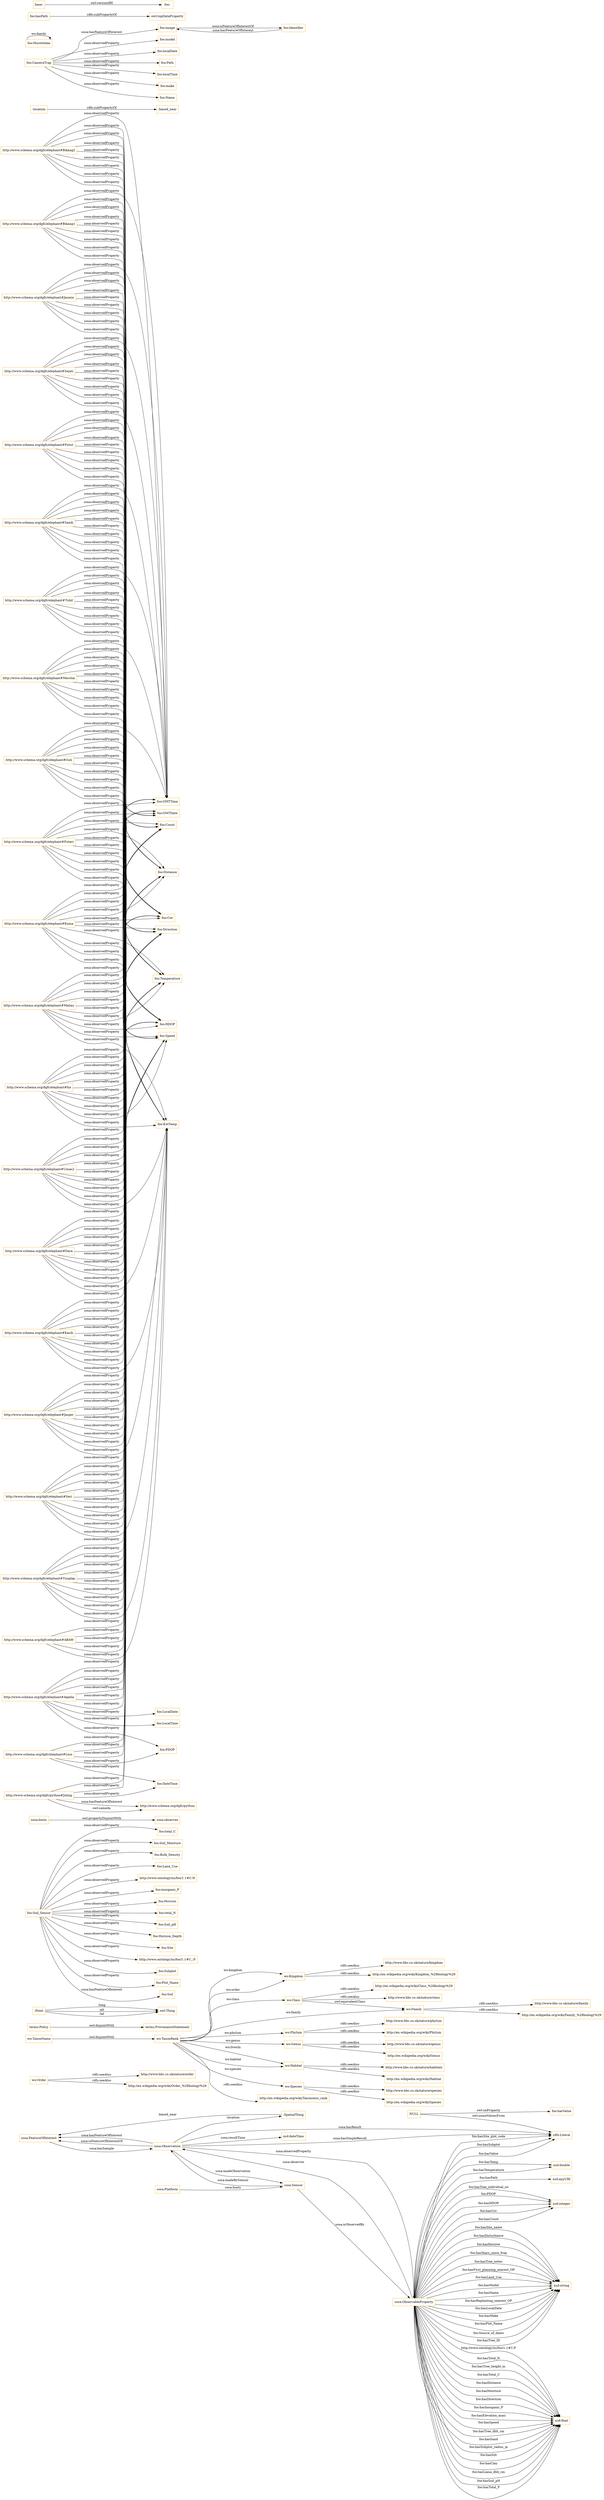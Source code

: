 digraph ar2dtool_diagram { 
rankdir=LR;
size="1501"
node [shape = rectangle, color="orange"]; "sosa:FeatureOfInterest" "wo:Order" "wo:Kingdom" "wo:Family" "wo:Phylum" "wo:Genus" "wo:Habitat" "wo:Class" "wo:TaxonName" "terms:Policy" "sosa:Platform" ":SpatialThing" "sosa:Observation" "terms:ProvenanceStatement" "sosa:ObservableProperty" "sosa:Sensor" "wo:Species" "wo:TaxonRank" ":Point" ; /*classes style*/
	"wo:Species" -> "http://www.bbc.co.uk/nature/species" [ label = "rdfs:seeAlso" ];
	"wo:Species" -> "http://en.wikipedia.org/wiki/Species" [ label = "rdfs:seeAlso" ];
	"foo:Soil_Sensor" -> "foo:total_C" [ label = "sosa:observedProperty" ];
	"foo:Soil_Sensor" -> "foo:Soil_Moisture" [ label = "sosa:observedProperty" ];
	"foo:Soil_Sensor" -> "foo:Bulk_Density" [ label = "sosa:observedProperty" ];
	"foo:Soil_Sensor" -> "foo:Land_Use" [ label = "sosa:observedProperty" ];
	"foo:Soil_Sensor" -> "http://www.ontology/ns/foo/1.1#C:N" [ label = "sosa:observedProperty" ];
	"foo:Soil_Sensor" -> "foo:inorganic_P" [ label = "sosa:observedProperty" ];
	"foo:Soil_Sensor" -> "foo:Horizon" [ label = "sosa:observedProperty" ];
	"foo:Soil_Sensor" -> "foo:total_N" [ label = "sosa:observedProperty" ];
	"foo:Soil_Sensor" -> "foo:Soil_pH" [ label = "sosa:observedProperty" ];
	"foo:Soil_Sensor" -> "foo:Horizon_Depth" [ label = "sosa:observedProperty" ];
	"foo:Soil_Sensor" -> "foo:Site" [ label = "sosa:observedProperty" ];
	"foo:Soil_Sensor" -> "http://www.ontology/ns/foo/1.1#C_:P" [ label = "sosa:observedProperty" ];
	"foo:Soil_Sensor" -> "foo:Subplot" [ label = "sosa:observedProperty" ];
	"foo:Soil_Sensor" -> "foo:Plot_Name" [ label = "sosa:observedProperty" ];
	"foo:Soil_Sensor" -> "foo:Soil" [ label = "sosa:hasFeatureOfInterest" ];
	"sosa:hosts" -> "sosa:observes" [ label = "owl:propertyDisjointWith" ];
	"wo:Kingdom" -> "http://www.bbc.co.uk/nature/kingdom" [ label = "rdfs:seeAlso" ];
	"wo:Kingdom" -> "http://en.wikipedia.org/wiki/Kingdom_%28biology%29" [ label = "rdfs:seeAlso" ];
	"http://www.schema.org/dgfc/elephant#Ita" -> "foo:Distance" [ label = "sosa:observedProperty" ];
	"http://www.schema.org/dgfc/elephant#Ita" -> "foo:GMTDate" [ label = "sosa:observedProperty" ];
	"http://www.schema.org/dgfc/elephant#Ita" -> "foo:HDOP" [ label = "sosa:observedProperty" ];
	"http://www.schema.org/dgfc/elephant#Ita" -> "foo:Cov" [ label = "sosa:observedProperty" ];
	"http://www.schema.org/dgfc/elephant#Ita" -> "foo:ExtTemp" [ label = "sosa:observedProperty" ];
	"http://www.schema.org/dgfc/elephant#Ita" -> "foo:Direction" [ label = "sosa:observedProperty" ];
	"http://www.schema.org/dgfc/elephant#Ita" -> "foo:Count" [ label = "sosa:observedProperty" ];
	"http://www.schema.org/dgfc/elephant#Ita" -> "foo:GMTTime" [ label = "sosa:observedProperty" ];
	"http://www.schema.org/dgfc/elephant#Ita" -> "foo:Speed" [ label = "sosa:observedProperty" ];
	"http://www.schema.org/dgfc/elephant#Ita" -> "foo:Temperature" [ label = "sosa:observedProperty" ];
	"http://www.schema.org/dgfc/elephant#Bikang2" -> "foo:Speed" [ label = "sosa:observedProperty" ];
	"http://www.schema.org/dgfc/elephant#Bikang2" -> "foo:Cov" [ label = "sosa:observedProperty" ];
	"http://www.schema.org/dgfc/elephant#Bikang2" -> "foo:Count" [ label = "sosa:observedProperty" ];
	"http://www.schema.org/dgfc/elephant#Bikang2" -> "foo:HDOP" [ label = "sosa:observedProperty" ];
	"http://www.schema.org/dgfc/elephant#Bikang2" -> "foo:Direction" [ label = "sosa:observedProperty" ];
	"http://www.schema.org/dgfc/elephant#Bikang2" -> "foo:Temperature" [ label = "sosa:observedProperty" ];
	"http://www.schema.org/dgfc/elephant#Bikang2" -> "foo:GMTTime" [ label = "sosa:observedProperty" ];
	"http://www.schema.org/dgfc/elephant#Bikang2" -> "foo:GMTDate" [ label = "sosa:observedProperty" ];
	"http://www.schema.org/dgfc/elephant#Bikang2" -> "foo:Distance" [ label = "sosa:observedProperty" ];
	"wo:Family" -> "http://www.bbc.co.uk/nature/family" [ label = "rdfs:seeAlso" ];
	"wo:Family" -> "http://en.wikipedia.org/wiki/Family_%28biology%29" [ label = "rdfs:seeAlso" ];
	"http://www.schema.org/dgfc/elephant#Aqeela" -> "foo:Direction" [ label = "sosa:observedProperty" ];
	"http://www.schema.org/dgfc/elephant#Aqeela" -> "foo:LocalDate" [ label = "sosa:observedProperty" ];
	"http://www.schema.org/dgfc/elephant#Aqeela" -> "foo:PDOP" [ label = "sosa:observedProperty" ];
	"http://www.schema.org/dgfc/elephant#Aqeela" -> "foo:Temperature" [ label = "sosa:observedProperty" ];
	"http://www.schema.org/dgfc/elephant#Aqeela" -> "foo:HDOP" [ label = "sosa:observedProperty" ];
	"http://www.schema.org/dgfc/elephant#Aqeela" -> "foo:Cov" [ label = "sosa:observedProperty" ];
	"http://www.schema.org/dgfc/elephant#Aqeela" -> "foo:Distance" [ label = "sosa:observedProperty" ];
	"http://www.schema.org/dgfc/elephant#Aqeela" -> "foo:LocalTime" [ label = "sosa:observedProperty" ];
	"http://www.schema.org/dgfc/elephant#Aqeela" -> "foo:Speed" [ label = "sosa:observedProperty" ];
	"http://www.schema.org/dgfc/elephant#ABAW" -> "foo:Temperature" [ label = "sosa:observedProperty" ];
	"http://www.schema.org/dgfc/elephant#ABAW" -> "foo:Speed" [ label = "sosa:observedProperty" ];
	"http://www.schema.org/dgfc/elephant#ABAW" -> "foo:HDOP" [ label = "sosa:observedProperty" ];
	"http://www.schema.org/dgfc/elephant#ABAW" -> "foo:ExtTemp" [ label = "sosa:observedProperty" ];
	"http://www.schema.org/dgfc/elephant#ABAW" -> "foo:Cov" [ label = "sosa:observedProperty" ];
	"http://www.schema.org/dgfc/elephant#Merotai" -> "foo:Direction" [ label = "sosa:observedProperty" ];
	"http://www.schema.org/dgfc/elephant#Merotai" -> "foo:Temperature" [ label = "sosa:observedProperty" ];
	"http://www.schema.org/dgfc/elephant#Merotai" -> "foo:Distance" [ label = "sosa:observedProperty" ];
	"http://www.schema.org/dgfc/elephant#Merotai" -> "foo:GMTDate" [ label = "sosa:observedProperty" ];
	"http://www.schema.org/dgfc/elephant#Merotai" -> "foo:Cov" [ label = "sosa:observedProperty" ];
	"http://www.schema.org/dgfc/elephant#Merotai" -> "foo:GMTTime" [ label = "sosa:observedProperty" ];
	"http://www.schema.org/dgfc/elephant#Merotai" -> "foo:HDOP" [ label = "sosa:observedProperty" ];
	"http://www.schema.org/dgfc/elephant#Merotai" -> "foo:Speed" [ label = "sosa:observedProperty" ];
	"http://www.schema.org/dgfc/elephant#Merotai" -> "foo:Count" [ label = "sosa:observedProperty" ];
	"http://www.schema.org/dgfc/elephant#Merotai" -> "foo:ExtTemp" [ label = "sosa:observedProperty" ];
	"terms:Policy" -> "terms:ProvenanceStatement" [ label = "owl:disjointWith" ];
	"http://www.schema.org/dgfc/elephant#Sejati" -> "foo:Speed" [ label = "sosa:observedProperty" ];
	"http://www.schema.org/dgfc/elephant#Sejati" -> "foo:Cov" [ label = "sosa:observedProperty" ];
	"http://www.schema.org/dgfc/elephant#Sejati" -> "foo:Direction" [ label = "sosa:observedProperty" ];
	"http://www.schema.org/dgfc/elephant#Sejati" -> "foo:Temperature" [ label = "sosa:observedProperty" ];
	"http://www.schema.org/dgfc/elephant#Sejati" -> "foo:Count" [ label = "sosa:observedProperty" ];
	"http://www.schema.org/dgfc/elephant#Sejati" -> "foo:GMTTime" [ label = "sosa:observedProperty" ];
	"http://www.schema.org/dgfc/elephant#Sejati" -> "foo:HDOP" [ label = "sosa:observedProperty" ];
	"http://www.schema.org/dgfc/elephant#Sejati" -> "foo:Distance" [ label = "sosa:observedProperty" ];
	"http://www.schema.org/dgfc/elephant#Sejati" -> "foo:GMTDate" [ label = "sosa:observedProperty" ];
	"http://www.schema.org/dgfc/elephant#Jasmin" -> "foo:Direction" [ label = "sosa:observedProperty" ];
	"http://www.schema.org/dgfc/elephant#Jasmin" -> "foo:Speed" [ label = "sosa:observedProperty" ];
	"http://www.schema.org/dgfc/elephant#Jasmin" -> "foo:GMTTime" [ label = "sosa:observedProperty" ];
	"http://www.schema.org/dgfc/elephant#Jasmin" -> "foo:Temperature" [ label = "sosa:observedProperty" ];
	"http://www.schema.org/dgfc/elephant#Jasmin" -> "foo:Distance" [ label = "sosa:observedProperty" ];
	"http://www.schema.org/dgfc/elephant#Jasmin" -> "foo:GMTDate" [ label = "sosa:observedProperty" ];
	"http://www.schema.org/dgfc/elephant#Jasmin" -> "foo:HDOP" [ label = "sosa:observedProperty" ];
	"http://www.schema.org/dgfc/elephant#Jasmin" -> "foo:Count" [ label = "sosa:observedProperty" ];
	"http://www.schema.org/dgfc/elephant#Jasmin" -> "foo:Cov" [ label = "sosa:observedProperty" ];
	"http://www.schema.org/dgfc/elephant#Jasper" -> "foo:Distance" [ label = "sosa:observedProperty" ];
	"http://www.schema.org/dgfc/elephant#Jasper" -> "foo:Temperature" [ label = "sosa:observedProperty" ];
	"http://www.schema.org/dgfc/elephant#Jasper" -> "foo:Cov" [ label = "sosa:observedProperty" ];
	"http://www.schema.org/dgfc/elephant#Jasper" -> "foo:ExtTemp" [ label = "sosa:observedProperty" ];
	"http://www.schema.org/dgfc/elephant#Jasper" -> "foo:GMTDate" [ label = "sosa:observedProperty" ];
	"http://www.schema.org/dgfc/elephant#Jasper" -> "foo:GMTTime" [ label = "sosa:observedProperty" ];
	"http://www.schema.org/dgfc/elephant#Jasper" -> "foo:Speed" [ label = "sosa:observedProperty" ];
	"http://www.schema.org/dgfc/elephant#Jasper" -> "foo:HDOP" [ label = "sosa:observedProperty" ];
	"http://www.schema.org/dgfc/elephant#Jasper" -> "foo:Direction" [ label = "sosa:observedProperty" ];
	"http://www.schema.org/dgfc/elephant#Jasper" -> "foo:Count" [ label = "sosa:observedProperty" ];
	"http://www.schema.org/dgfc/elephant#Liun" -> "foo:Temperature" [ label = "sosa:observedProperty" ];
	"http://www.schema.org/dgfc/elephant#Liun" -> "foo:Speed" [ label = "sosa:observedProperty" ];
	"http://www.schema.org/dgfc/elephant#Liun" -> "foo:PDOP" [ label = "sosa:observedProperty" ];
	"http://www.schema.org/dgfc/elephant#Liun" -> "foo:Direction" [ label = "sosa:observedProperty" ];
	"http://www.schema.org/dgfc/elephant#Liun" -> "foo:DateTime" [ label = "sosa:observedProperty" ];
	":location" -> ":based_near" [ label = "rdfs:subPropertyOf" ];
	"http://www.schema.org/dgfc/elephant#Tulid" -> "foo:Temperature" [ label = "sosa:observedProperty" ];
	"http://www.schema.org/dgfc/elephant#Tulid" -> "foo:Distance" [ label = "sosa:observedProperty" ];
	"http://www.schema.org/dgfc/elephant#Tulid" -> "foo:Speed" [ label = "sosa:observedProperty" ];
	"http://www.schema.org/dgfc/elephant#Tulid" -> "foo:Cov" [ label = "sosa:observedProperty" ];
	"http://www.schema.org/dgfc/elephant#Tulid" -> "foo:Direction" [ label = "sosa:observedProperty" ];
	"http://www.schema.org/dgfc/elephant#Tulid" -> "foo:GMTTime" [ label = "sosa:observedProperty" ];
	"http://www.schema.org/dgfc/elephant#Tulid" -> "foo:GMTDate" [ label = "sosa:observedProperty" ];
	"http://www.schema.org/dgfc/elephant#Tulid" -> "foo:ExtTemp" [ label = "sosa:observedProperty" ];
	"http://www.schema.org/dgfc/elephant#Tulid" -> "foo:Count" [ label = "sosa:observedProperty" ];
	"http://www.schema.org/dgfc/elephant#Bikang1" -> "foo:GMTDate" [ label = "sosa:observedProperty" ];
	"http://www.schema.org/dgfc/elephant#Bikang1" -> "foo:Temperature" [ label = "sosa:observedProperty" ];
	"http://www.schema.org/dgfc/elephant#Bikang1" -> "foo:Count" [ label = "sosa:observedProperty" ];
	"http://www.schema.org/dgfc/elephant#Bikang1" -> "foo:HDOP" [ label = "sosa:observedProperty" ];
	"http://www.schema.org/dgfc/elephant#Bikang1" -> "foo:GMTTime" [ label = "sosa:observedProperty" ];
	"http://www.schema.org/dgfc/elephant#Bikang1" -> "foo:Direction" [ label = "sosa:observedProperty" ];
	"http://www.schema.org/dgfc/elephant#Bikang1" -> "foo:Distance" [ label = "sosa:observedProperty" ];
	"http://www.schema.org/dgfc/elephant#Bikang1" -> "foo:Speed" [ label = "sosa:observedProperty" ];
	"http://www.schema.org/dgfc/elephant#Bikang1" -> "foo:Cov" [ label = "sosa:observedProperty" ];
	"foo:image" -> "foo:Identifier" [ label = "sosa:isFeatureOfInterestOf" ];
	"http://www.schema.org/dgfc/elephant#Guli" -> "foo:Distance" [ label = "sosa:observedProperty" ];
	"http://www.schema.org/dgfc/elephant#Guli" -> "foo:Direction" [ label = "sosa:observedProperty" ];
	"http://www.schema.org/dgfc/elephant#Guli" -> "foo:Speed" [ label = "sosa:observedProperty" ];
	"http://www.schema.org/dgfc/elephant#Guli" -> "foo:HDOP" [ label = "sosa:observedProperty" ];
	"http://www.schema.org/dgfc/elephant#Guli" -> "foo:Cov" [ label = "sosa:observedProperty" ];
	"http://www.schema.org/dgfc/elephant#Guli" -> "foo:Temperature" [ label = "sosa:observedProperty" ];
	"http://www.schema.org/dgfc/elephant#Guli" -> "foo:GMTTime" [ label = "sosa:observedProperty" ];
	"http://www.schema.org/dgfc/elephant#Guli" -> "foo:Count" [ label = "sosa:observedProperty" ];
	"http://www.schema.org/dgfc/elephant#Guli" -> "foo:GMTDate" [ label = "sosa:observedProperty" ];
	"http://www.schema.org/dgfc/elephant#Guli" -> "foo:ExtTemp" [ label = "sosa:observedProperty" ];
	"http://www.schema.org/dgfc/elephant#Kasih" -> "foo:Direction" [ label = "sosa:observedProperty" ];
	"http://www.schema.org/dgfc/elephant#Kasih" -> "foo:GMTTime" [ label = "sosa:observedProperty" ];
	"http://www.schema.org/dgfc/elephant#Kasih" -> "foo:HDOP" [ label = "sosa:observedProperty" ];
	"http://www.schema.org/dgfc/elephant#Kasih" -> "foo:Speed" [ label = "sosa:observedProperty" ];
	"http://www.schema.org/dgfc/elephant#Kasih" -> "foo:Distance" [ label = "sosa:observedProperty" ];
	"http://www.schema.org/dgfc/elephant#Kasih" -> "foo:Count" [ label = "sosa:observedProperty" ];
	"http://www.schema.org/dgfc/elephant#Kasih" -> "foo:GMTDate" [ label = "sosa:observedProperty" ];
	"http://www.schema.org/dgfc/elephant#Kasih" -> "foo:Temperature" [ label = "sosa:observedProperty" ];
	"http://www.schema.org/dgfc/elephant#Kasih" -> "foo:ExtTemp" [ label = "sosa:observedProperty" ];
	"http://www.schema.org/dgfc/elephant#Kasih" -> "foo:Cov" [ label = "sosa:observedProperty" ];
	"wo:Order" -> "http://www.bbc.co.uk/nature/order" [ label = "rdfs:seeAlso" ];
	"wo:Order" -> "http://en.wikipedia.org/wiki/Order_%28biology%29" [ label = "rdfs:seeAlso" ];
	"wo:TaxonName" -> "wo:TaxonRank" [ label = "owl:disjointWith" ];
	"foo:Mustelidae" -> "foo:Mustelidae" [ label = "wo:family" ];
	"wo:Habitat" -> "http://www.bbc.co.uk/nature/habitats" [ label = "rdfs:seeAlso" ];
	"wo:Habitat" -> "http://en.wikipedia.org/wiki/Habitat" [ label = "rdfs:seeAlso" ];
	"wo:TaxonRank" -> "http://en.wikipedia.org/wiki/Taxonomic_rank" [ label = "rdfs:seeAlso" ];
	"NULL" -> "rdfs:Literal" [ label = "owl:someValuesFrom" ];
	"NULL" -> "foo:hasValue" [ label = "owl:onProperty" ];
	"http://www.schema.org/dgfc/elephant#Sandi" -> "foo:GMTDate" [ label = "sosa:observedProperty" ];
	"http://www.schema.org/dgfc/elephant#Sandi" -> "foo:ExtTemp" [ label = "sosa:observedProperty" ];
	"http://www.schema.org/dgfc/elephant#Sandi" -> "foo:HDOP" [ label = "sosa:observedProperty" ];
	"http://www.schema.org/dgfc/elephant#Sandi" -> "foo:Temperature" [ label = "sosa:observedProperty" ];
	"http://www.schema.org/dgfc/elephant#Sandi" -> "foo:GMTTime" [ label = "sosa:observedProperty" ];
	"http://www.schema.org/dgfc/elephant#Sandi" -> "foo:Cov" [ label = "sosa:observedProperty" ];
	"http://www.schema.org/dgfc/elephant#Sandi" -> "foo:Count" [ label = "sosa:observedProperty" ];
	"http://www.schema.org/dgfc/elephant#Sandi" -> "foo:Distance" [ label = "sosa:observedProperty" ];
	"http://www.schema.org/dgfc/elephant#Sandi" -> "foo:Speed" [ label = "sosa:observedProperty" ];
	"http://www.schema.org/dgfc/elephant#Sandi" -> "foo:Direction" [ label = "sosa:observedProperty" ];
	"foo:Identifier" -> "foo:image" [ label = "sosa:hasFeatureOfInterest" ];
	"http://www.schema.org/dgfc/python#Juling" -> "foo:Speed" [ label = "sosa:observedProperty" ];
	"http://www.schema.org/dgfc/python#Juling" -> "foo:HDOP" [ label = "sosa:observedProperty" ];
	"http://www.schema.org/dgfc/python#Juling" -> "foo:DateTime" [ label = "sosa:observedProperty" ];
	"http://www.schema.org/dgfc/python#Juling" -> "http://www.schema.org/dgfc/python" [ label = "sosa:hasFeatureOfInterest" ];
	"http://www.schema.org/dgfc/python#Juling" -> "http://www.schema.org/dgfc/python" [ label = "owl:sameAs" ];
	"foo:CameraTrap" -> "foo:model" [ label = "sosa:observedProperty" ];
	"foo:CameraTrap" -> "foo:localDate" [ label = "sosa:observedProperty" ];
	"foo:CameraTrap" -> "foo:Path" [ label = "sosa:observedProperty" ];
	"foo:CameraTrap" -> "foo:localTime" [ label = "sosa:observedProperty" ];
	"foo:CameraTrap" -> "foo:make" [ label = "sosa:observedProperty" ];
	"foo:CameraTrap" -> "foo:Name" [ label = "sosa:observedProperty" ];
	"foo:CameraTrap" -> "foo:image" [ label = "sosa:hasFeatureOfInterest" ];
	"foo:hasPath" -> "owl:topDataProperty" [ label = "rdfs:subPropertyOf" ];
	"wo:Phylum" -> "http://www.bbc.co.uk/nature/phylum" [ label = "rdfs:seeAlso" ];
	"wo:Phylum" -> "http://en.wikipedia.org/wiki/Phylum" [ label = "rdfs:seeAlso" ];
	"http://www.schema.org/dgfc/elephant#Maliau" -> "foo:Count" [ label = "sosa:observedProperty" ];
	"http://www.schema.org/dgfc/elephant#Maliau" -> "foo:Distance" [ label = "sosa:observedProperty" ];
	"http://www.schema.org/dgfc/elephant#Maliau" -> "foo:GMTTime" [ label = "sosa:observedProperty" ];
	"http://www.schema.org/dgfc/elephant#Maliau" -> "foo:GMTDate" [ label = "sosa:observedProperty" ];
	"http://www.schema.org/dgfc/elephant#Maliau" -> "foo:Direction" [ label = "sosa:observedProperty" ];
	"http://www.schema.org/dgfc/elephant#Maliau" -> "foo:Temperature" [ label = "sosa:observedProperty" ];
	"http://www.schema.org/dgfc/elephant#Maliau" -> "foo:ExtTemp" [ label = "sosa:observedProperty" ];
	"http://www.schema.org/dgfc/elephant#Maliau" -> "foo:Speed" [ label = "sosa:observedProperty" ];
	"http://www.schema.org/dgfc/elephant#Maliau" -> "foo:Cov" [ label = "sosa:observedProperty" ];
	"http://www.schema.org/dgfc/elephant#Maliau" -> "foo:HDOP" [ label = "sosa:observedProperty" ];
	"http://www.schema.org/dgfc/elephant#Umas2" -> "foo:GMTTime" [ label = "sosa:observedProperty" ];
	"http://www.schema.org/dgfc/elephant#Umas2" -> "foo:ExtTemp" [ label = "sosa:observedProperty" ];
	"http://www.schema.org/dgfc/elephant#Umas2" -> "foo:Speed" [ label = "sosa:observedProperty" ];
	"http://www.schema.org/dgfc/elephant#Umas2" -> "foo:Direction" [ label = "sosa:observedProperty" ];
	"http://www.schema.org/dgfc/elephant#Umas2" -> "foo:GMTDate" [ label = "sosa:observedProperty" ];
	"http://www.schema.org/dgfc/elephant#Umas2" -> "foo:Cov" [ label = "sosa:observedProperty" ];
	"http://www.schema.org/dgfc/elephant#Umas2" -> "foo:Count" [ label = "sosa:observedProperty" ];
	"http://www.schema.org/dgfc/elephant#Umas2" -> "foo:Temperature" [ label = "sosa:observedProperty" ];
	"http://www.schema.org/dgfc/elephant#Umas2" -> "foo:Distance" [ label = "sosa:observedProperty" ];
	"http://www.schema.org/dgfc/elephant#Umas2" -> "foo:HDOP" [ label = "sosa:observedProperty" ];
	"wo:Class" -> "http://en.wikipedia.org/wiki/Class_%28biology%29" [ label = "rdfs:seeAlso" ];
	"wo:Class" -> "http://www.bbc.co.uk/nature/class" [ label = "rdfs:seeAlso" ];
	"wo:Class" -> "wo:Family" [ label = "owl:equivalentClass" ];
	"http://www.schema.org/dgfc/elephant#Putut" -> "foo:Speed" [ label = "sosa:observedProperty" ];
	"http://www.schema.org/dgfc/elephant#Putut" -> "foo:GMTDate" [ label = "sosa:observedProperty" ];
	"http://www.schema.org/dgfc/elephant#Putut" -> "foo:Count" [ label = "sosa:observedProperty" ];
	"http://www.schema.org/dgfc/elephant#Putut" -> "foo:GMTTime" [ label = "sosa:observedProperty" ];
	"http://www.schema.org/dgfc/elephant#Putut" -> "foo:Cov" [ label = "sosa:observedProperty" ];
	"http://www.schema.org/dgfc/elephant#Putut" -> "foo:Temperature" [ label = "sosa:observedProperty" ];
	"http://www.schema.org/dgfc/elephant#Putut" -> "foo:Distance" [ label = "sosa:observedProperty" ];
	"http://www.schema.org/dgfc/elephant#Putut" -> "foo:HDOP" [ label = "sosa:observedProperty" ];
	"http://www.schema.org/dgfc/elephant#Putut" -> "foo:Direction" [ label = "sosa:observedProperty" ];
	"http://www.schema.org/dgfc/elephant#Tunglap" -> "foo:GMTDate" [ label = "sosa:observedProperty" ];
	"http://www.schema.org/dgfc/elephant#Tunglap" -> "foo:Temperature" [ label = "sosa:observedProperty" ];
	"http://www.schema.org/dgfc/elephant#Tunglap" -> "foo:Count" [ label = "sosa:observedProperty" ];
	"http://www.schema.org/dgfc/elephant#Tunglap" -> "foo:ExtTemp" [ label = "sosa:observedProperty" ];
	"http://www.schema.org/dgfc/elephant#Tunglap" -> "foo:Cov" [ label = "sosa:observedProperty" ];
	"http://www.schema.org/dgfc/elephant#Tunglap" -> "foo:Speed" [ label = "sosa:observedProperty" ];
	"http://www.schema.org/dgfc/elephant#Tunglap" -> "foo:GMTTime" [ label = "sosa:observedProperty" ];
	"http://www.schema.org/dgfc/elephant#Tunglap" -> "foo:HDOP" [ label = "sosa:observedProperty" ];
	"http://www.schema.org/dgfc/elephant#Tunglap" -> "foo:Distance" [ label = "sosa:observedProperty" ];
	"http://www.schema.org/dgfc/elephant#Tunglap" -> "foo:Direction" [ label = "sosa:observedProperty" ];
	"http://www.schema.org/dgfc/elephant#Puteri" -> "foo:Speed" [ label = "sosa:observedProperty" ];
	"http://www.schema.org/dgfc/elephant#Puteri" -> "foo:Temperature" [ label = "sosa:observedProperty" ];
	"http://www.schema.org/dgfc/elephant#Puteri" -> "foo:GMTDate" [ label = "sosa:observedProperty" ];
	"http://www.schema.org/dgfc/elephant#Puteri" -> "foo:HDOP" [ label = "sosa:observedProperty" ];
	"http://www.schema.org/dgfc/elephant#Puteri" -> "foo:Cov" [ label = "sosa:observedProperty" ];
	"http://www.schema.org/dgfc/elephant#Puteri" -> "foo:Direction" [ label = "sosa:observedProperty" ];
	"http://www.schema.org/dgfc/elephant#Puteri" -> "foo:Distance" [ label = "sosa:observedProperty" ];
	"http://www.schema.org/dgfc/elephant#Puteri" -> "foo:GMTTime" [ label = "sosa:observedProperty" ];
	"http://www.schema.org/dgfc/elephant#Puteri" -> "foo:ExtTemp" [ label = "sosa:observedProperty" ];
	"http://www.schema.org/dgfc/elephant#Puteri" -> "foo:Count" [ label = "sosa:observedProperty" ];
	"http://www.schema.org/dgfc/elephant#Dara" -> "foo:Distance" [ label = "sosa:observedProperty" ];
	"http://www.schema.org/dgfc/elephant#Dara" -> "foo:Direction" [ label = "sosa:observedProperty" ];
	"http://www.schema.org/dgfc/elephant#Dara" -> "foo:Count" [ label = "sosa:observedProperty" ];
	"http://www.schema.org/dgfc/elephant#Dara" -> "foo:GMTDate" [ label = "sosa:observedProperty" ];
	"http://www.schema.org/dgfc/elephant#Dara" -> "foo:HDOP" [ label = "sosa:observedProperty" ];
	"http://www.schema.org/dgfc/elephant#Dara" -> "foo:ExtTemp" [ label = "sosa:observedProperty" ];
	"http://www.schema.org/dgfc/elephant#Dara" -> "foo:GMTTime" [ label = "sosa:observedProperty" ];
	"http://www.schema.org/dgfc/elephant#Dara" -> "foo:Temperature" [ label = "sosa:observedProperty" ];
	"http://www.schema.org/dgfc/elephant#Dara" -> "foo:Cov" [ label = "sosa:observedProperty" ];
	"http://www.schema.org/dgfc/elephant#Dara" -> "foo:Speed" [ label = "sosa:observedProperty" ];
	"base:" -> "foo:" [ label = "owl:versionIRI" ];
	"http://www.schema.org/dgfc/elephant#Kuma" -> "foo:GMTTime" [ label = "sosa:observedProperty" ];
	"http://www.schema.org/dgfc/elephant#Kuma" -> "foo:Cov" [ label = "sosa:observedProperty" ];
	"http://www.schema.org/dgfc/elephant#Kuma" -> "foo:Count" [ label = "sosa:observedProperty" ];
	"http://www.schema.org/dgfc/elephant#Kuma" -> "foo:Distance" [ label = "sosa:observedProperty" ];
	"http://www.schema.org/dgfc/elephant#Kuma" -> "foo:Direction" [ label = "sosa:observedProperty" ];
	"http://www.schema.org/dgfc/elephant#Kuma" -> "foo:Temperature" [ label = "sosa:observedProperty" ];
	"http://www.schema.org/dgfc/elephant#Kuma" -> "foo:GMTDate" [ label = "sosa:observedProperty" ];
	"http://www.schema.org/dgfc/elephant#Kuma" -> "foo:Speed" [ label = "sosa:observedProperty" ];
	"http://www.schema.org/dgfc/elephant#Kuma" -> "foo:HDOP" [ label = "sosa:observedProperty" ];
	"http://www.schema.org/dgfc/elephant#Kuma" -> "foo:ExtTemp" [ label = "sosa:observedProperty" ];
	"http://www.schema.org/dgfc/elephant#Seri" -> "foo:Speed" [ label = "sosa:observedProperty" ];
	"http://www.schema.org/dgfc/elephant#Seri" -> "foo:Cov" [ label = "sosa:observedProperty" ];
	"http://www.schema.org/dgfc/elephant#Seri" -> "foo:Count" [ label = "sosa:observedProperty" ];
	"http://www.schema.org/dgfc/elephant#Seri" -> "foo:Distance" [ label = "sosa:observedProperty" ];
	"http://www.schema.org/dgfc/elephant#Seri" -> "foo:HDOP" [ label = "sosa:observedProperty" ];
	"http://www.schema.org/dgfc/elephant#Seri" -> "foo:ExtTemp" [ label = "sosa:observedProperty" ];
	"http://www.schema.org/dgfc/elephant#Seri" -> "foo:GMTTime" [ label = "sosa:observedProperty" ];
	"http://www.schema.org/dgfc/elephant#Seri" -> "foo:Temperature" [ label = "sosa:observedProperty" ];
	"http://www.schema.org/dgfc/elephant#Seri" -> "foo:GMTDate" [ label = "sosa:observedProperty" ];
	"http://www.schema.org/dgfc/elephant#Seri" -> "foo:Direction" [ label = "sosa:observedProperty" ];
	"wo:Genus" -> "http://www.bbc.co.uk/nature/genus" [ label = "rdfs:seeAlso" ];
	"wo:Genus" -> "http://en.wikipedia.org/wiki/Genus" [ label = "rdfs:seeAlso" ];
	"sosa:ObservableProperty" -> "xsd:integer" [ label = "foo:PDOP" ];
	"sosa:ObservableProperty" -> "rdfs:Literal" [ label = "foo:hasSubplot" ];
	":Point" -> "owl:Thing" [ label = ":long" ];
	"sosa:ObservableProperty" -> "xsd:string" [ label = "foo:hasLand_Use" ];
	"sosa:ObservableProperty" -> "xsd:string" [ label = "foo:hasModel" ];
	"sosa:ObservableProperty" -> "rdfs:Literal" [ label = "foo:hasValue" ];
	"sosa:ObservableProperty" -> "xsd:float" [ label = "foo:hasSand" ];
	"sosa:ObservableProperty" -> "xsd:string" [ label = "foo:hasName" ];
	"sosa:Observation" -> "sosa:FeatureOfInterest" [ label = "sosa:hasFeatureOfInterest" ];
	"sosa:ObservableProperty" -> "xsd:float" [ label = "foo:hasSubplot_radius_m" ];
	"sosa:Observation" -> "rdfs:Literal" [ label = "sosa:hasSimpleResult" ];
	"sosa:ObservableProperty" -> "xsd:float" [ label = "foo:hasSilt" ];
	"wo:TaxonRank" -> "wo:Habitat" [ label = "wo:livesIn" ];
	"sosa:ObservableProperty" -> "rdfs:Literal" [ label = "foo:hasSite_plot_code" ];
	"sosa:ObservableProperty" -> "xsd:double" [ label = "foo:hasTemp" ];
	"sosa:Observation" -> "xsd:dateTime" [ label = "sosa:resultTime" ];
	"sosa:FeatureOfInterest" -> "sosa:Observation" [ label = "sosa:hasSample" ];
	":SpatialThing" -> "sosa:FeatureOfInterest" [ label = ":based_near" ];
	"sosa:ObservableProperty" -> "xsd:float" [ label = "foo:hasClay" ];
	"sosa:ObservableProperty" -> "xsd:float" [ label = "foo:hasLiana_dbh_cm" ];
	"sosa:ObservableProperty" -> "xsd:float" [ label = "foo:hasSoil_pH" ];
	"sosa:Observation" -> "sosa:Sensor" [ label = "sosa:madeObservation" ];
	"sosa:Platform" -> "sosa:Sensor" [ label = "sosa:hosts" ];
	"sosa:ObservableProperty" -> "xsd:string" [ label = "foo:hasReplanting_nearest_OP" ];
	"sosa:ObservableProperty" -> "xsd:string" [ label = "foo:hasLocalDate" ];
	"sosa:ObservableProperty" -> "xsd:string" [ label = "foo:hasMake" ];
	"sosa:ObservableProperty" -> "xsd:string" [ label = "foo:hasPlot_Name" ];
	"sosa:ObservableProperty" -> "xsd:float" [ label = "foo:hasTotal_P" ];
	"sosa:ObservableProperty" -> "xsd:float" [ label = "http://www.ontology/ns/foo/1.1#C:P" ];
	"wo:TaxonRank" -> "wo:Kingdom" [ label = "wo:kingdom" ];
	"sosa:ObservableProperty" -> "xsd:float" [ label = "foo:hasTotal_N" ];
	"sosa:ObservableProperty" -> "xsd:float" [ label = "foo:hasTree_height_m" ];
	"wo:TaxonRank" -> "wo:Species" [ label = "wo:species" ];
	"sosa:ObservableProperty" -> "xsd:float" [ label = "foo:hasTotal_C" ];
	"sosa:ObservableProperty" -> "xsd:integer" [ label = "foo:hasHDOP" ];
	"sosa:Observation" -> "rdfs:Literal" [ label = "sosa:hasResult" ];
	"sosa:ObservableProperty" -> "xsd:string" [ label = "foo:Source_of_dates" ];
	"sosa:ObservableProperty" -> "xsd:string" [ label = "foo:hasTree_ID" ];
	"sosa:Sensor" -> "sosa:ObservableProperty" [ label = "sosa:isObservedBy" ];
	"sosa:ObservableProperty" -> "xsd:float" [ label = "foo:hasDistance" ];
	"sosa:ObservableProperty" -> "xsd:float" [ label = "foo:hasMoisture" ];
	"sosa:Observation" -> "sosa:ObservableProperty" [ label = "sosa:observedProperty" ];
	"sosa:ObservableProperty" -> "xsd:string" [ label = "foo:hasSite_name" ];
	"wo:TaxonRank" -> "wo:Habitat" [ label = "wo:habitat" ];
	":Point" -> "owl:Thing" [ label = ":alt" ];
	"sosa:ObservableProperty" -> "sosa:Observation" [ label = "sosa:observes" ];
	"sosa:ObservableProperty" -> "xsd:string" [ label = "foo:hasDisturbance" ];
	"sosa:ObservableProperty" -> "xsd:string" [ label = "foo:hasHorizon" ];
	"wo:TaxonRank" -> "wo:Kingdom" [ label = "wo:order" ];
	"sosa:Sensor" -> "sosa:Observation" [ label = "sosa:madeBySensor" ];
	"wo:TaxonRank" -> "wo:Class" [ label = "wo:class" ];
	"sosa:ObservableProperty" -> "xsd:float" [ label = "foo:hasDirection" ];
	"sosa:ObservableProperty" -> "xsd:integer" [ label = "foo:hasCov" ];
	"sosa:ObservableProperty" -> "xsd:float" [ label = "foo:hasInorganic_P" ];
	"wo:TaxonRank" -> "wo:Family" [ label = "wo:family" ];
	"sosa:ObservableProperty" -> "xsd:float" [ label = "foo:hasElevation_masi" ];
	":Point" -> "owl:Thing" [ label = ":lat" ];
	"sosa:Observation" -> ":SpatialThing" [ label = ":location" ];
	"sosa:ObservableProperty" -> "xsd:double" [ label = "foo:hasTemperature" ];
	"sosa:ObservableProperty" -> "xsd:string" [ label = "foo:hasYears_since_frag" ];
	"wo:TaxonRank" -> "wo:Genus" [ label = "wo:genus" ];
	"sosa:ObservableProperty" -> "xsd:float" [ label = "foo:hasSpeed" ];
	"sosa:ObservableProperty" -> "xsd:string" [ label = "foo:hasTree_notes" ];
	"sosa:ObservableProperty" -> "xsd:integer" [ label = "foo:hasCount" ];
	"sosa:ObservableProperty" -> "xsd:string" [ label = "foo:hasFirst_planning_nearest_OP" ];
	"wo:TaxonRank" -> "wo:Phylum" [ label = "wo:phylum" ];
	"sosa:Observation" -> "sosa:FeatureOfInterest" [ label = "sosa:isFeatureOfInterestOf" ];
	"sosa:ObservableProperty" -> "xsd:anyURI" [ label = "foo:hasPath" ];
	"sosa:ObservableProperty" -> "xsd:integer" [ label = "foo:hasTree_individual_no" ];
	"sosa:ObservableProperty" -> "xsd:float" [ label = "foo:hasTree_dbh_cm" ];

}
